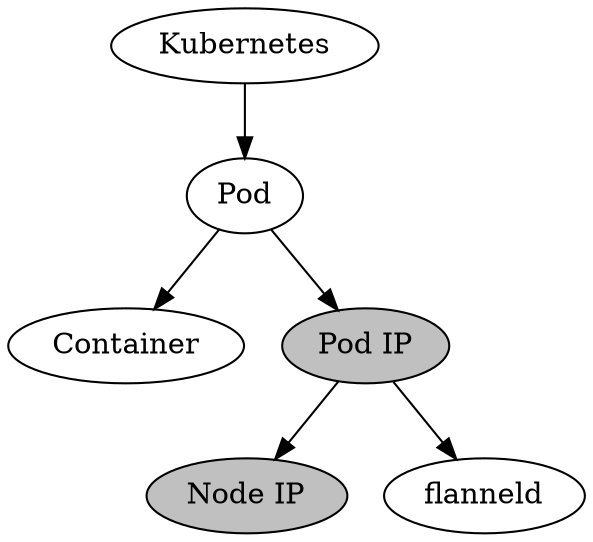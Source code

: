 digraph {
	k8s [label="Kubernetes"];
	pod [label="Pod"];
	container [label="Container"];
	pod_ip [label="Pod IP", fillcolor=gray, style=filled];
	node_ip [label="Node IP", fillcolor=gray, style=filled];
	flanneld [label="flanneld"];
	
	k8s -> pod -> pod_ip -> node_ip;
	pod -> container;
	pod_ip -> flanneld;
}
